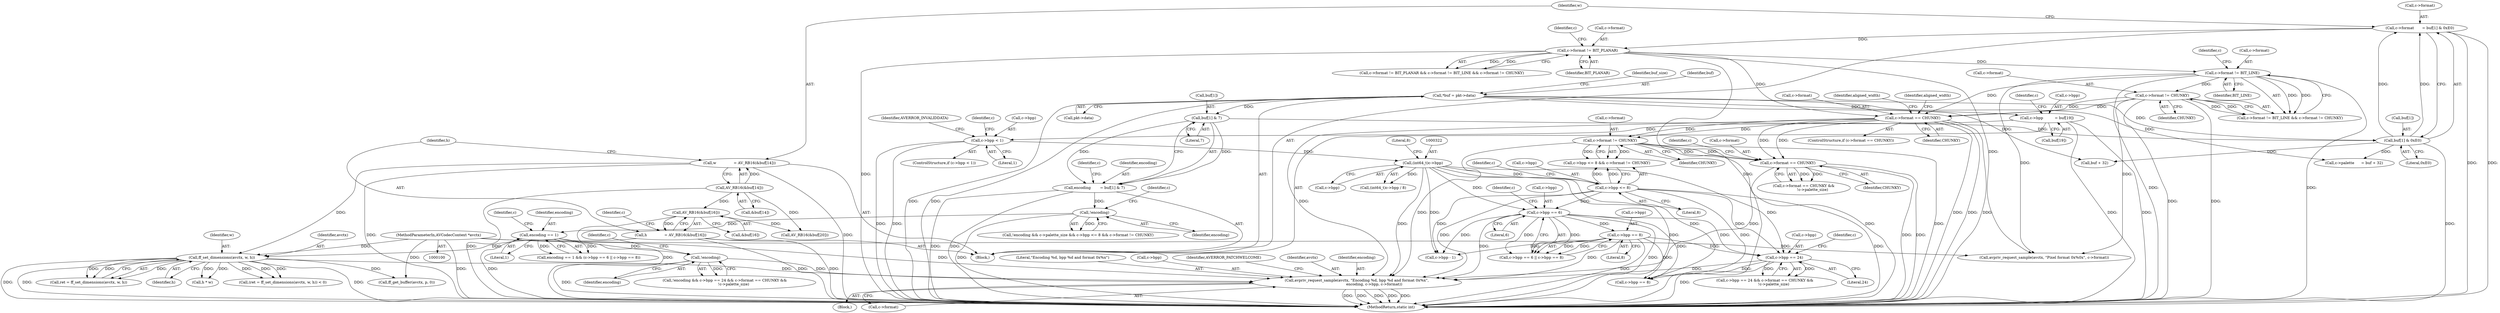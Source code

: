 digraph "0_FFmpeg_1e42736b95065c69a7481d0cf55247024f54b660@pointer" {
"1000420" [label="(Call,avpriv_request_sample(avctx, \"Encoding %d, bpp %d and format 0x%x\",\n                              encoding, c->bpp, c->format))"];
"1000270" [label="(Call,ff_set_dimensions(avctx, w, h))"];
"1000101" [label="(MethodParameterIn,AVCodecContext *avctx)"];
"1000154" [label="(Call,w               = AV_RB16(&buf[14]))"];
"1000156" [label="(Call,AV_RB16(&buf[14]))"];
"1000161" [label="(Call,h               = AV_RB16(&buf[16]))"];
"1000163" [label="(Call,AV_RB16(&buf[16]))"];
"1000394" [label="(Call,!encoding)"];
"1000357" [label="(Call,encoding == 1)"];
"1000331" [label="(Call,!encoding)"];
"1000138" [label="(Call,encoding        = buf[1] & 7)"];
"1000140" [label="(Call,buf[1] & 7)"];
"1000127" [label="(Call,*buf = pkt->data)"];
"1000338" [label="(Call,c->bpp <= 8)"];
"1000321" [label="(Call,(int64_t)c->bpp)"];
"1000232" [label="(Call,c->bpp < 1)"];
"1000168" [label="(Call,c->bpp          = buf[19])"];
"1000397" [label="(Call,c->bpp == 24)"];
"1000366" [label="(Call,c->bpp == 8)"];
"1000361" [label="(Call,c->bpp == 6)"];
"1000343" [label="(Call,c->format != CHUNKY)"];
"1000278" [label="(Call,c->format == CHUNKY)"];
"1000247" [label="(Call,c->format != BIT_LINE)"];
"1000241" [label="(Call,c->format != BIT_PLANAR)"];
"1000145" [label="(Call,c->format       = buf[1] & 0xE0)"];
"1000149" [label="(Call,buf[1] & 0xE0)"];
"1000252" [label="(Call,c->format != CHUNKY)"];
"1000403" [label="(Call,c->format == CHUNKY)"];
"1000396" [label="(Call,c->bpp == 24 && c->format == CHUNKY &&\n               !c->palette_size)"];
"1000404" [label="(Call,c->format)"];
"1000246" [label="(Call,c->format != BIT_LINE && c->format != CHUNKY)"];
"1000249" [label="(Identifier,c)"];
"1000272" [label="(Identifier,w)"];
"1000282" [label="(Identifier,CHUNKY)"];
"1000363" [label="(Identifier,c)"];
"1000105" [label="(Block,)"];
"1000140" [label="(Call,buf[1] & 7)"];
"1000330" [label="(Call,!encoding && c->palette_size && c->bpp <= 8 && c->format != CHUNKY)"];
"1000153" [label="(Literal,0xE0)"];
"1000155" [label="(Identifier,w)"];
"1000251" [label="(Identifier,BIT_LINE)"];
"1000267" [label="(Call,(ret = ff_set_dimensions(avctx, w, h)) < 0)"];
"1000177" [label="(Identifier,c)"];
"1000422" [label="(Literal,\"Encoding %d, bpp %d and format 0x%x\")"];
"1000258" [label="(Call,avpriv_request_sample(avctx, \"Pixel format 0x%0x\", c->format))"];
"1000150" [label="(Call,buf[1])"];
"1000370" [label="(Literal,8)"];
"1000169" [label="(Call,c->bpp)"];
"1000331" [label="(Call,!encoding)"];
"1000394" [label="(Call,!encoding)"];
"1000145" [label="(Call,c->format       = buf[1] & 0xE0)"];
"1000342" [label="(Literal,8)"];
"1000427" [label="(Call,c->format)"];
"1000345" [label="(Identifier,c)"];
"1000368" [label="(Identifier,c)"];
"1000241" [label="(Call,c->format != BIT_PLANAR)"];
"1000236" [label="(Literal,1)"];
"1000393" [label="(Call,!encoding && c->bpp == 24 && c->format == CHUNKY &&\n               !c->palette_size)"];
"1000277" [label="(ControlStructure,if (c->format == CHUNKY))"];
"1000335" [label="(Identifier,c)"];
"1000424" [label="(Call,c->bpp)"];
"1000320" [label="(Call,(int64_t)c->bpp / 8)"];
"1000344" [label="(Call,c->format)"];
"1000101" [label="(MethodParameterIn,AVCodecContext *avctx)"];
"1000141" [label="(Call,buf[1])"];
"1000162" [label="(Identifier,h)"];
"1000156" [label="(Call,AV_RB16(&buf[14]))"];
"1000242" [label="(Call,c->format)"];
"1000163" [label="(Call,AV_RB16(&buf[16]))"];
"1000405" [label="(Identifier,c)"];
"1000129" [label="(Call,pkt->data)"];
"1000284" [label="(Identifier,aligned_width)"];
"1000233" [label="(Call,c->bpp)"];
"1000147" [label="(Identifier,c)"];
"1000232" [label="(Call,c->bpp < 1)"];
"1000240" [label="(Call,c->format != BIT_PLANAR && c->format != BIT_LINE && c->format != CHUNKY)"];
"1000252" [label="(Call,c->format != CHUNKY)"];
"1000134" [label="(Identifier,buf_size)"];
"1000366" [label="(Call,c->bpp == 8)"];
"1000431" [label="(Identifier,AVERROR_PATCHWELCOME)"];
"1000128" [label="(Identifier,buf)"];
"1000238" [label="(Identifier,AVERROR_INVALIDDATA)"];
"1000474" [label="(Call,c->bpp == 8)"];
"1000256" [label="(Identifier,CHUNKY)"];
"1000188" [label="(Call,buf + 32)"];
"1000279" [label="(Call,c->format)"];
"1000337" [label="(Call,c->bpp <= 8 && c->format != CHUNKY)"];
"1000365" [label="(Literal,6)"];
"1000154" [label="(Call,w               = AV_RB16(&buf[14]))"];
"1000362" [label="(Call,c->bpp)"];
"1000138" [label="(Call,encoding        = buf[1] & 7)"];
"1000268" [label="(Call,ret = ff_set_dimensions(avctx, w, h))"];
"1000323" [label="(Call,c->bpp)"];
"1000170" [label="(Identifier,c)"];
"1000253" [label="(Call,c->format)"];
"1000395" [label="(Identifier,encoding)"];
"1000270" [label="(Call,ff_set_dimensions(avctx, w, h))"];
"1000421" [label="(Identifier,avctx)"];
"1000164" [label="(Call,&buf[16])"];
"1000254" [label="(Identifier,c)"];
"1000397" [label="(Call,c->bpp == 24)"];
"1000347" [label="(Identifier,CHUNKY)"];
"1000357" [label="(Call,encoding == 1)"];
"1000356" [label="(Call,encoding == 1 && (c->bpp == 6 || c->bpp == 8))"];
"1000149" [label="(Call,buf[1] & 0xE0)"];
"1000339" [label="(Call,c->bpp)"];
"1000407" [label="(Identifier,CHUNKY)"];
"1000367" [label="(Call,c->bpp)"];
"1000326" [label="(Literal,8)"];
"1000231" [label="(ControlStructure,if (c->bpp < 1))"];
"1000248" [label="(Call,c->format)"];
"1000360" [label="(Call,c->bpp == 6 || c->bpp == 8)"];
"1000127" [label="(Call,*buf = pkt->data)"];
"1000403" [label="(Call,c->format == CHUNKY)"];
"1000146" [label="(Call,c->format)"];
"1000338" [label="(Call,c->bpp <= 8)"];
"1000243" [label="(Identifier,c)"];
"1000361" [label="(Call,c->bpp == 6)"];
"1000399" [label="(Identifier,c)"];
"1000144" [label="(Literal,7)"];
"1000157" [label="(Call,&buf[14])"];
"1000321" [label="(Call,(int64_t)c->bpp)"];
"1000168" [label="(Call,c->bpp          = buf[19])"];
"1000273" [label="(Identifier,h)"];
"1000436" [label="(Call,ff_get_buffer(avctx, p, 0))"];
"1000161" [label="(Call,h               = AV_RB16(&buf[16]))"];
"1000359" [label="(Literal,1)"];
"1000332" [label="(Identifier,encoding)"];
"1000508" [label="(MethodReturn,static int)"];
"1000290" [label="(Identifier,aligned_width)"];
"1000401" [label="(Literal,24)"];
"1000184" [label="(Call,c->palette      = buf + 32)"];
"1000271" [label="(Identifier,avctx)"];
"1000423" [label="(Identifier,encoding)"];
"1000398" [label="(Call,c->bpp)"];
"1000139" [label="(Identifier,encoding)"];
"1000461" [label="(Call,h * w)"];
"1000420" [label="(Call,avpriv_request_sample(avctx, \"Encoding %d, bpp %d and format 0x%x\",\n                              encoding, c->bpp, c->format))"];
"1000247" [label="(Call,c->format != BIT_LINE)"];
"1000419" [label="(Block,)"];
"1000410" [label="(Identifier,c)"];
"1000278" [label="(Call,c->format == CHUNKY)"];
"1000245" [label="(Identifier,BIT_PLANAR)"];
"1000343" [label="(Call,c->format != CHUNKY)"];
"1000402" [label="(Call,c->format == CHUNKY &&\n               !c->palette_size)"];
"1000179" [label="(Call,AV_RB16(&buf[20]))"];
"1000379" [label="(Call,c->bpp - 1)"];
"1000172" [label="(Call,buf[19])"];
"1000358" [label="(Identifier,encoding)"];
"1000420" -> "1000419"  [label="AST: "];
"1000420" -> "1000427"  [label="CFG: "];
"1000421" -> "1000420"  [label="AST: "];
"1000422" -> "1000420"  [label="AST: "];
"1000423" -> "1000420"  [label="AST: "];
"1000424" -> "1000420"  [label="AST: "];
"1000427" -> "1000420"  [label="AST: "];
"1000431" -> "1000420"  [label="CFG: "];
"1000420" -> "1000508"  [label="DDG: "];
"1000420" -> "1000508"  [label="DDG: "];
"1000420" -> "1000508"  [label="DDG: "];
"1000420" -> "1000508"  [label="DDG: "];
"1000420" -> "1000508"  [label="DDG: "];
"1000270" -> "1000420"  [label="DDG: "];
"1000101" -> "1000420"  [label="DDG: "];
"1000394" -> "1000420"  [label="DDG: "];
"1000338" -> "1000420"  [label="DDG: "];
"1000397" -> "1000420"  [label="DDG: "];
"1000366" -> "1000420"  [label="DDG: "];
"1000361" -> "1000420"  [label="DDG: "];
"1000321" -> "1000420"  [label="DDG: "];
"1000343" -> "1000420"  [label="DDG: "];
"1000403" -> "1000420"  [label="DDG: "];
"1000278" -> "1000420"  [label="DDG: "];
"1000270" -> "1000268"  [label="AST: "];
"1000270" -> "1000273"  [label="CFG: "];
"1000271" -> "1000270"  [label="AST: "];
"1000272" -> "1000270"  [label="AST: "];
"1000273" -> "1000270"  [label="AST: "];
"1000268" -> "1000270"  [label="CFG: "];
"1000270" -> "1000508"  [label="DDG: "];
"1000270" -> "1000508"  [label="DDG: "];
"1000270" -> "1000508"  [label="DDG: "];
"1000270" -> "1000267"  [label="DDG: "];
"1000270" -> "1000267"  [label="DDG: "];
"1000270" -> "1000267"  [label="DDG: "];
"1000270" -> "1000268"  [label="DDG: "];
"1000270" -> "1000268"  [label="DDG: "];
"1000270" -> "1000268"  [label="DDG: "];
"1000101" -> "1000270"  [label="DDG: "];
"1000154" -> "1000270"  [label="DDG: "];
"1000161" -> "1000270"  [label="DDG: "];
"1000270" -> "1000436"  [label="DDG: "];
"1000270" -> "1000461"  [label="DDG: "];
"1000270" -> "1000461"  [label="DDG: "];
"1000101" -> "1000100"  [label="AST: "];
"1000101" -> "1000508"  [label="DDG: "];
"1000101" -> "1000258"  [label="DDG: "];
"1000101" -> "1000436"  [label="DDG: "];
"1000154" -> "1000105"  [label="AST: "];
"1000154" -> "1000156"  [label="CFG: "];
"1000155" -> "1000154"  [label="AST: "];
"1000156" -> "1000154"  [label="AST: "];
"1000162" -> "1000154"  [label="CFG: "];
"1000154" -> "1000508"  [label="DDG: "];
"1000154" -> "1000508"  [label="DDG: "];
"1000156" -> "1000154"  [label="DDG: "];
"1000156" -> "1000157"  [label="CFG: "];
"1000157" -> "1000156"  [label="AST: "];
"1000156" -> "1000508"  [label="DDG: "];
"1000156" -> "1000163"  [label="DDG: "];
"1000156" -> "1000179"  [label="DDG: "];
"1000161" -> "1000105"  [label="AST: "];
"1000161" -> "1000163"  [label="CFG: "];
"1000162" -> "1000161"  [label="AST: "];
"1000163" -> "1000161"  [label="AST: "];
"1000170" -> "1000161"  [label="CFG: "];
"1000161" -> "1000508"  [label="DDG: "];
"1000161" -> "1000508"  [label="DDG: "];
"1000163" -> "1000161"  [label="DDG: "];
"1000163" -> "1000164"  [label="CFG: "];
"1000164" -> "1000163"  [label="AST: "];
"1000163" -> "1000508"  [label="DDG: "];
"1000163" -> "1000179"  [label="DDG: "];
"1000394" -> "1000393"  [label="AST: "];
"1000394" -> "1000395"  [label="CFG: "];
"1000395" -> "1000394"  [label="AST: "];
"1000399" -> "1000394"  [label="CFG: "];
"1000393" -> "1000394"  [label="CFG: "];
"1000394" -> "1000508"  [label="DDG: "];
"1000394" -> "1000393"  [label="DDG: "];
"1000357" -> "1000394"  [label="DDG: "];
"1000357" -> "1000356"  [label="AST: "];
"1000357" -> "1000359"  [label="CFG: "];
"1000358" -> "1000357"  [label="AST: "];
"1000359" -> "1000357"  [label="AST: "];
"1000363" -> "1000357"  [label="CFG: "];
"1000356" -> "1000357"  [label="CFG: "];
"1000357" -> "1000508"  [label="DDG: "];
"1000357" -> "1000356"  [label="DDG: "];
"1000357" -> "1000356"  [label="DDG: "];
"1000331" -> "1000357"  [label="DDG: "];
"1000331" -> "1000330"  [label="AST: "];
"1000331" -> "1000332"  [label="CFG: "];
"1000332" -> "1000331"  [label="AST: "];
"1000335" -> "1000331"  [label="CFG: "];
"1000330" -> "1000331"  [label="CFG: "];
"1000331" -> "1000508"  [label="DDG: "];
"1000331" -> "1000330"  [label="DDG: "];
"1000138" -> "1000331"  [label="DDG: "];
"1000138" -> "1000105"  [label="AST: "];
"1000138" -> "1000140"  [label="CFG: "];
"1000139" -> "1000138"  [label="AST: "];
"1000140" -> "1000138"  [label="AST: "];
"1000147" -> "1000138"  [label="CFG: "];
"1000138" -> "1000508"  [label="DDG: "];
"1000138" -> "1000508"  [label="DDG: "];
"1000140" -> "1000138"  [label="DDG: "];
"1000140" -> "1000138"  [label="DDG: "];
"1000140" -> "1000144"  [label="CFG: "];
"1000141" -> "1000140"  [label="AST: "];
"1000144" -> "1000140"  [label="AST: "];
"1000127" -> "1000140"  [label="DDG: "];
"1000140" -> "1000149"  [label="DDG: "];
"1000127" -> "1000105"  [label="AST: "];
"1000127" -> "1000129"  [label="CFG: "];
"1000128" -> "1000127"  [label="AST: "];
"1000129" -> "1000127"  [label="AST: "];
"1000134" -> "1000127"  [label="CFG: "];
"1000127" -> "1000508"  [label="DDG: "];
"1000127" -> "1000508"  [label="DDG: "];
"1000127" -> "1000149"  [label="DDG: "];
"1000127" -> "1000168"  [label="DDG: "];
"1000127" -> "1000184"  [label="DDG: "];
"1000127" -> "1000188"  [label="DDG: "];
"1000338" -> "1000337"  [label="AST: "];
"1000338" -> "1000342"  [label="CFG: "];
"1000339" -> "1000338"  [label="AST: "];
"1000342" -> "1000338"  [label="AST: "];
"1000345" -> "1000338"  [label="CFG: "];
"1000337" -> "1000338"  [label="CFG: "];
"1000338" -> "1000508"  [label="DDG: "];
"1000338" -> "1000337"  [label="DDG: "];
"1000338" -> "1000337"  [label="DDG: "];
"1000321" -> "1000338"  [label="DDG: "];
"1000338" -> "1000361"  [label="DDG: "];
"1000338" -> "1000379"  [label="DDG: "];
"1000338" -> "1000397"  [label="DDG: "];
"1000338" -> "1000474"  [label="DDG: "];
"1000321" -> "1000320"  [label="AST: "];
"1000321" -> "1000323"  [label="CFG: "];
"1000322" -> "1000321"  [label="AST: "];
"1000323" -> "1000321"  [label="AST: "];
"1000326" -> "1000321"  [label="CFG: "];
"1000321" -> "1000508"  [label="DDG: "];
"1000321" -> "1000320"  [label="DDG: "];
"1000232" -> "1000321"  [label="DDG: "];
"1000321" -> "1000361"  [label="DDG: "];
"1000321" -> "1000379"  [label="DDG: "];
"1000321" -> "1000397"  [label="DDG: "];
"1000321" -> "1000474"  [label="DDG: "];
"1000232" -> "1000231"  [label="AST: "];
"1000232" -> "1000236"  [label="CFG: "];
"1000233" -> "1000232"  [label="AST: "];
"1000236" -> "1000232"  [label="AST: "];
"1000238" -> "1000232"  [label="CFG: "];
"1000243" -> "1000232"  [label="CFG: "];
"1000232" -> "1000508"  [label="DDG: "];
"1000232" -> "1000508"  [label="DDG: "];
"1000168" -> "1000232"  [label="DDG: "];
"1000168" -> "1000105"  [label="AST: "];
"1000168" -> "1000172"  [label="CFG: "];
"1000169" -> "1000168"  [label="AST: "];
"1000172" -> "1000168"  [label="AST: "];
"1000177" -> "1000168"  [label="CFG: "];
"1000168" -> "1000508"  [label="DDG: "];
"1000168" -> "1000508"  [label="DDG: "];
"1000397" -> "1000396"  [label="AST: "];
"1000397" -> "1000401"  [label="CFG: "];
"1000398" -> "1000397"  [label="AST: "];
"1000401" -> "1000397"  [label="AST: "];
"1000405" -> "1000397"  [label="CFG: "];
"1000396" -> "1000397"  [label="CFG: "];
"1000397" -> "1000508"  [label="DDG: "];
"1000397" -> "1000396"  [label="DDG: "];
"1000397" -> "1000396"  [label="DDG: "];
"1000366" -> "1000397"  [label="DDG: "];
"1000361" -> "1000397"  [label="DDG: "];
"1000397" -> "1000474"  [label="DDG: "];
"1000366" -> "1000360"  [label="AST: "];
"1000366" -> "1000370"  [label="CFG: "];
"1000367" -> "1000366"  [label="AST: "];
"1000370" -> "1000366"  [label="AST: "];
"1000360" -> "1000366"  [label="CFG: "];
"1000366" -> "1000508"  [label="DDG: "];
"1000366" -> "1000360"  [label="DDG: "];
"1000366" -> "1000360"  [label="DDG: "];
"1000361" -> "1000366"  [label="DDG: "];
"1000366" -> "1000379"  [label="DDG: "];
"1000366" -> "1000474"  [label="DDG: "];
"1000361" -> "1000360"  [label="AST: "];
"1000361" -> "1000365"  [label="CFG: "];
"1000362" -> "1000361"  [label="AST: "];
"1000365" -> "1000361"  [label="AST: "];
"1000368" -> "1000361"  [label="CFG: "];
"1000360" -> "1000361"  [label="CFG: "];
"1000361" -> "1000508"  [label="DDG: "];
"1000361" -> "1000360"  [label="DDG: "];
"1000361" -> "1000360"  [label="DDG: "];
"1000361" -> "1000379"  [label="DDG: "];
"1000361" -> "1000474"  [label="DDG: "];
"1000343" -> "1000337"  [label="AST: "];
"1000343" -> "1000347"  [label="CFG: "];
"1000344" -> "1000343"  [label="AST: "];
"1000347" -> "1000343"  [label="AST: "];
"1000337" -> "1000343"  [label="CFG: "];
"1000343" -> "1000508"  [label="DDG: "];
"1000343" -> "1000508"  [label="DDG: "];
"1000343" -> "1000337"  [label="DDG: "];
"1000343" -> "1000337"  [label="DDG: "];
"1000278" -> "1000343"  [label="DDG: "];
"1000278" -> "1000343"  [label="DDG: "];
"1000343" -> "1000403"  [label="DDG: "];
"1000343" -> "1000403"  [label="DDG: "];
"1000278" -> "1000277"  [label="AST: "];
"1000278" -> "1000282"  [label="CFG: "];
"1000279" -> "1000278"  [label="AST: "];
"1000282" -> "1000278"  [label="AST: "];
"1000284" -> "1000278"  [label="CFG: "];
"1000290" -> "1000278"  [label="CFG: "];
"1000278" -> "1000508"  [label="DDG: "];
"1000278" -> "1000508"  [label="DDG: "];
"1000278" -> "1000508"  [label="DDG: "];
"1000247" -> "1000278"  [label="DDG: "];
"1000252" -> "1000278"  [label="DDG: "];
"1000252" -> "1000278"  [label="DDG: "];
"1000241" -> "1000278"  [label="DDG: "];
"1000278" -> "1000403"  [label="DDG: "];
"1000278" -> "1000403"  [label="DDG: "];
"1000247" -> "1000246"  [label="AST: "];
"1000247" -> "1000251"  [label="CFG: "];
"1000248" -> "1000247"  [label="AST: "];
"1000251" -> "1000247"  [label="AST: "];
"1000254" -> "1000247"  [label="CFG: "];
"1000246" -> "1000247"  [label="CFG: "];
"1000247" -> "1000508"  [label="DDG: "];
"1000247" -> "1000508"  [label="DDG: "];
"1000247" -> "1000246"  [label="DDG: "];
"1000247" -> "1000246"  [label="DDG: "];
"1000241" -> "1000247"  [label="DDG: "];
"1000247" -> "1000252"  [label="DDG: "];
"1000247" -> "1000258"  [label="DDG: "];
"1000241" -> "1000240"  [label="AST: "];
"1000241" -> "1000245"  [label="CFG: "];
"1000242" -> "1000241"  [label="AST: "];
"1000245" -> "1000241"  [label="AST: "];
"1000249" -> "1000241"  [label="CFG: "];
"1000240" -> "1000241"  [label="CFG: "];
"1000241" -> "1000508"  [label="DDG: "];
"1000241" -> "1000508"  [label="DDG: "];
"1000241" -> "1000240"  [label="DDG: "];
"1000241" -> "1000240"  [label="DDG: "];
"1000145" -> "1000241"  [label="DDG: "];
"1000241" -> "1000258"  [label="DDG: "];
"1000145" -> "1000105"  [label="AST: "];
"1000145" -> "1000149"  [label="CFG: "];
"1000146" -> "1000145"  [label="AST: "];
"1000149" -> "1000145"  [label="AST: "];
"1000155" -> "1000145"  [label="CFG: "];
"1000145" -> "1000508"  [label="DDG: "];
"1000145" -> "1000508"  [label="DDG: "];
"1000149" -> "1000145"  [label="DDG: "];
"1000149" -> "1000145"  [label="DDG: "];
"1000149" -> "1000153"  [label="CFG: "];
"1000150" -> "1000149"  [label="AST: "];
"1000153" -> "1000149"  [label="AST: "];
"1000149" -> "1000508"  [label="DDG: "];
"1000149" -> "1000184"  [label="DDG: "];
"1000149" -> "1000188"  [label="DDG: "];
"1000252" -> "1000246"  [label="AST: "];
"1000252" -> "1000256"  [label="CFG: "];
"1000253" -> "1000252"  [label="AST: "];
"1000256" -> "1000252"  [label="AST: "];
"1000246" -> "1000252"  [label="CFG: "];
"1000252" -> "1000508"  [label="DDG: "];
"1000252" -> "1000508"  [label="DDG: "];
"1000252" -> "1000246"  [label="DDG: "];
"1000252" -> "1000246"  [label="DDG: "];
"1000252" -> "1000258"  [label="DDG: "];
"1000403" -> "1000402"  [label="AST: "];
"1000403" -> "1000407"  [label="CFG: "];
"1000404" -> "1000403"  [label="AST: "];
"1000407" -> "1000403"  [label="AST: "];
"1000410" -> "1000403"  [label="CFG: "];
"1000402" -> "1000403"  [label="CFG: "];
"1000403" -> "1000508"  [label="DDG: "];
"1000403" -> "1000508"  [label="DDG: "];
"1000403" -> "1000402"  [label="DDG: "];
"1000403" -> "1000402"  [label="DDG: "];
}
